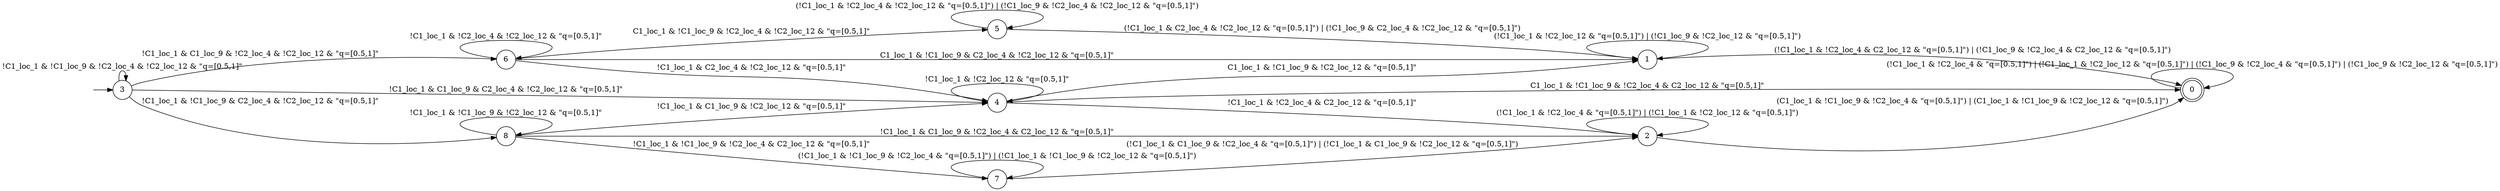 digraph G {
  rankdir=LR
  node [shape="circle"]
  I [label="", style=invis, width=0]
  I -> 3
  0 [label="0", peripheries=2]
  0 -> 0 [label="(!C1_loc_1 & !C2_loc_4 & \"q=[0.5,1]\") | (!C1_loc_1 & !C2_loc_12 & \"q=[0.5,1]\") | (!C1_loc_9 & !C2_loc_4 & \"q=[0.5,1]\") | (!C1_loc_9 & !C2_loc_12 & \"q=[0.5,1]\")"]
  1 [label="1"]
  1 -> 0 [label="(!C1_loc_1 & !C2_loc_4 & C2_loc_12 & \"q=[0.5,1]\") | (!C1_loc_9 & !C2_loc_4 & C2_loc_12 & \"q=[0.5,1]\")"]
  1 -> 1 [label="(!C1_loc_1 & !C2_loc_12 & \"q=[0.5,1]\") | (!C1_loc_9 & !C2_loc_12 & \"q=[0.5,1]\")"]
  2 [label="2"]
  2 -> 0 [label="(C1_loc_1 & !C1_loc_9 & !C2_loc_4 & \"q=[0.5,1]\") | (C1_loc_1 & !C1_loc_9 & !C2_loc_12 & \"q=[0.5,1]\")"]
  2 -> 2 [label="(!C1_loc_1 & !C2_loc_4 & \"q=[0.5,1]\") | (!C1_loc_1 & !C2_loc_12 & \"q=[0.5,1]\")"]
  3 [label="3"]
  3 -> 3 [label="!C1_loc_1 & !C1_loc_9 & !C2_loc_4 & !C2_loc_12 & \"q=[0.5,1]\""]
  3 -> 4 [label="!C1_loc_1 & C1_loc_9 & C2_loc_4 & !C2_loc_12 & \"q=[0.5,1]\""]
  3 -> 6 [label="!C1_loc_1 & C1_loc_9 & !C2_loc_4 & !C2_loc_12 & \"q=[0.5,1]\""]
  3 -> 8 [label="!C1_loc_1 & !C1_loc_9 & C2_loc_4 & !C2_loc_12 & \"q=[0.5,1]\""]
  4 [label="4"]
  4 -> 0 [label="C1_loc_1 & !C1_loc_9 & !C2_loc_4 & C2_loc_12 & \"q=[0.5,1]\""]
  4 -> 1 [label="C1_loc_1 & !C1_loc_9 & !C2_loc_12 & \"q=[0.5,1]\""]
  4 -> 2 [label="!C1_loc_1 & !C2_loc_4 & C2_loc_12 & \"q=[0.5,1]\""]
  4 -> 4 [label="!C1_loc_1 & !C2_loc_12 & \"q=[0.5,1]\""]
  5 [label="5"]
  5 -> 1 [label="(!C1_loc_1 & C2_loc_4 & !C2_loc_12 & \"q=[0.5,1]\") | (!C1_loc_9 & C2_loc_4 & !C2_loc_12 & \"q=[0.5,1]\")"]
  5 -> 5 [label="(!C1_loc_1 & !C2_loc_4 & !C2_loc_12 & \"q=[0.5,1]\") | (!C1_loc_9 & !C2_loc_4 & !C2_loc_12 & \"q=[0.5,1]\")"]
  6 [label="6"]
  6 -> 1 [label="C1_loc_1 & !C1_loc_9 & C2_loc_4 & !C2_loc_12 & \"q=[0.5,1]\""]
  6 -> 4 [label="!C1_loc_1 & C2_loc_4 & !C2_loc_12 & \"q=[0.5,1]\""]
  6 -> 5 [label="C1_loc_1 & !C1_loc_9 & !C2_loc_4 & !C2_loc_12 & \"q=[0.5,1]\""]
  6 -> 6 [label="!C1_loc_1 & !C2_loc_4 & !C2_loc_12 & \"q=[0.5,1]\""]
  7 [label="7"]
  7 -> 2 [label="(!C1_loc_1 & C1_loc_9 & !C2_loc_4 & \"q=[0.5,1]\") | (!C1_loc_1 & C1_loc_9 & !C2_loc_12 & \"q=[0.5,1]\")"]
  7 -> 7 [label="(!C1_loc_1 & !C1_loc_9 & !C2_loc_4 & \"q=[0.5,1]\") | (!C1_loc_1 & !C1_loc_9 & !C2_loc_12 & \"q=[0.5,1]\")"]
  8 [label="8"]
  8 -> 2 [label="!C1_loc_1 & C1_loc_9 & !C2_loc_4 & C2_loc_12 & \"q=[0.5,1]\""]
  8 -> 4 [label="!C1_loc_1 & C1_loc_9 & !C2_loc_12 & \"q=[0.5,1]\""]
  8 -> 7 [label="!C1_loc_1 & !C1_loc_9 & !C2_loc_4 & C2_loc_12 & \"q=[0.5,1]\""]
  8 -> 8 [label="!C1_loc_1 & !C1_loc_9 & !C2_loc_12 & \"q=[0.5,1]\""]
}
